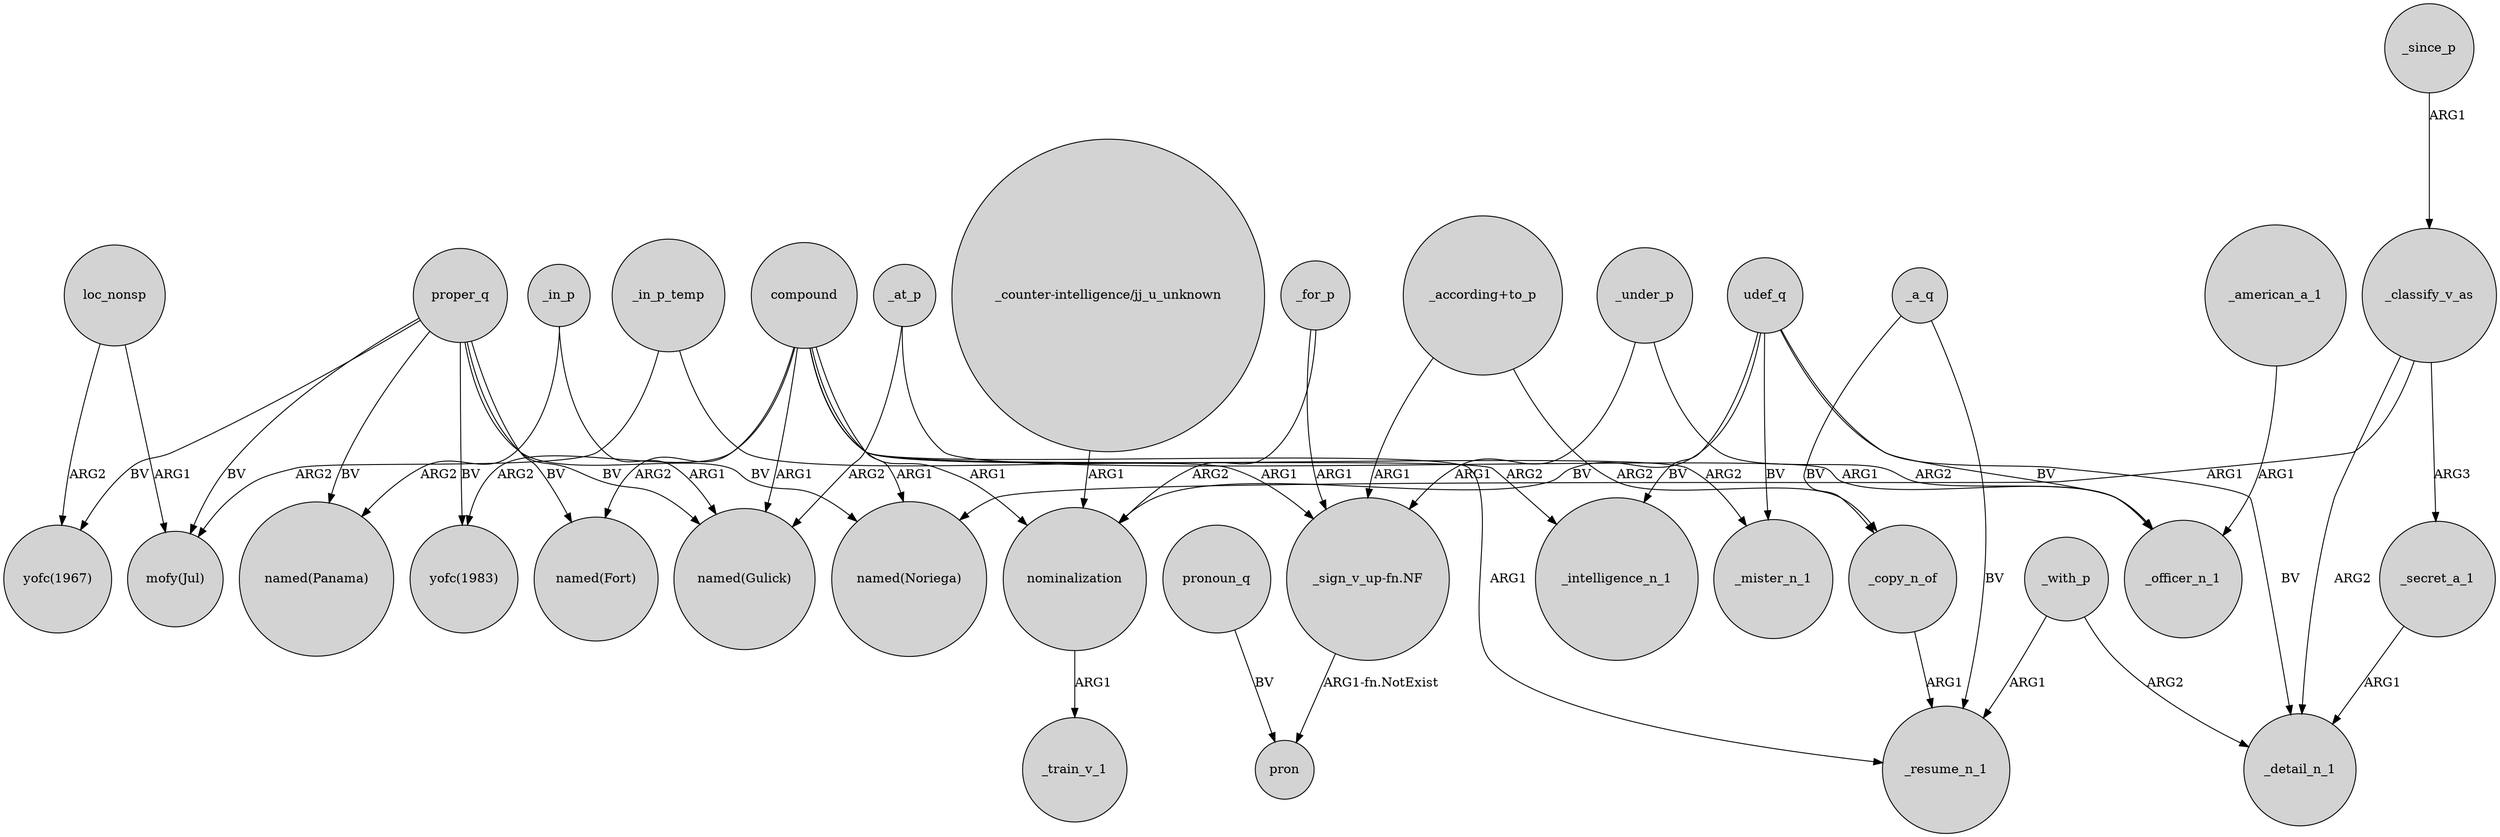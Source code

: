 digraph {
	node [shape=circle style=filled]
	proper_q -> "yofc(1967)" [label=BV]
	compound -> _intelligence_n_1 [label=ARG2]
	proper_q -> "mofy(Jul)" [label=BV]
	_with_p -> _detail_n_1 [label=ARG2]
	"_sign_v_up-fn.NF" -> pron [label="ARG1-fn.NotExist"]
	compound -> "yofc(1983)" [label=ARG2]
	_a_q -> _copy_n_of [label=BV]
	compound -> _mister_n_1 [label=ARG2]
	"_counter-intelligence/jj_u_unknown" -> nominalization [label=ARG1]
	_for_p -> nominalization [label=ARG2]
	loc_nonsp -> "yofc(1967)" [label=ARG2]
	_with_p -> _resume_n_1 [label=ARG1]
	udef_q -> _mister_n_1 [label=BV]
	proper_q -> "named(Fort)" [label=BV]
	compound -> _resume_n_1 [label=ARG1]
	_classify_v_as -> _detail_n_1 [label=ARG2]
	_classify_v_as -> _secret_a_1 [label=ARG3]
	"_according+to_p" -> "_sign_v_up-fn.NF" [label=ARG1]
	proper_q -> "yofc(1983)" [label=BV]
	_copy_n_of -> _resume_n_1 [label=ARG1]
	proper_q -> "named(Noriega)" [label=BV]
	_for_p -> "_sign_v_up-fn.NF" [label=ARG1]
	_in_p -> "named(Panama)" [label=ARG2]
	_secret_a_1 -> _detail_n_1 [label=ARG1]
	proper_q -> "named(Panama)" [label=BV]
	pronoun_q -> pron [label=BV]
	_in_p_temp -> "mofy(Jul)" [label=ARG2]
	compound -> "named(Gulick)" [label=ARG1]
	compound -> "named(Noriega)" [label=ARG1]
	udef_q -> _intelligence_n_1 [label=BV]
	udef_q -> _officer_n_1 [label=BV]
	_a_q -> _resume_n_1 [label=BV]
	_under_p -> _officer_n_1 [label=ARG2]
	udef_q -> nominalization [label=BV]
	_in_p -> "named(Gulick)" [label=ARG1]
	proper_q -> "named(Gulick)" [label=BV]
	_in_p_temp -> "_sign_v_up-fn.NF" [label=ARG1]
	_at_p -> "named(Gulick)" [label=ARG2]
	loc_nonsp -> "mofy(Jul)" [label=ARG1]
	"_according+to_p" -> _copy_n_of [label=ARG2]
	_classify_v_as -> "named(Noriega)" [label=ARG1]
	_at_p -> _officer_n_1 [label=ARG1]
	udef_q -> _detail_n_1 [label=BV]
	compound -> "named(Fort)" [label=ARG2]
	_since_p -> _classify_v_as [label=ARG1]
	compound -> nominalization [label=ARG1]
	_american_a_1 -> _officer_n_1 [label=ARG1]
	nominalization -> _train_v_1 [label=ARG1]
	_under_p -> "_sign_v_up-fn.NF" [label=ARG1]
}

